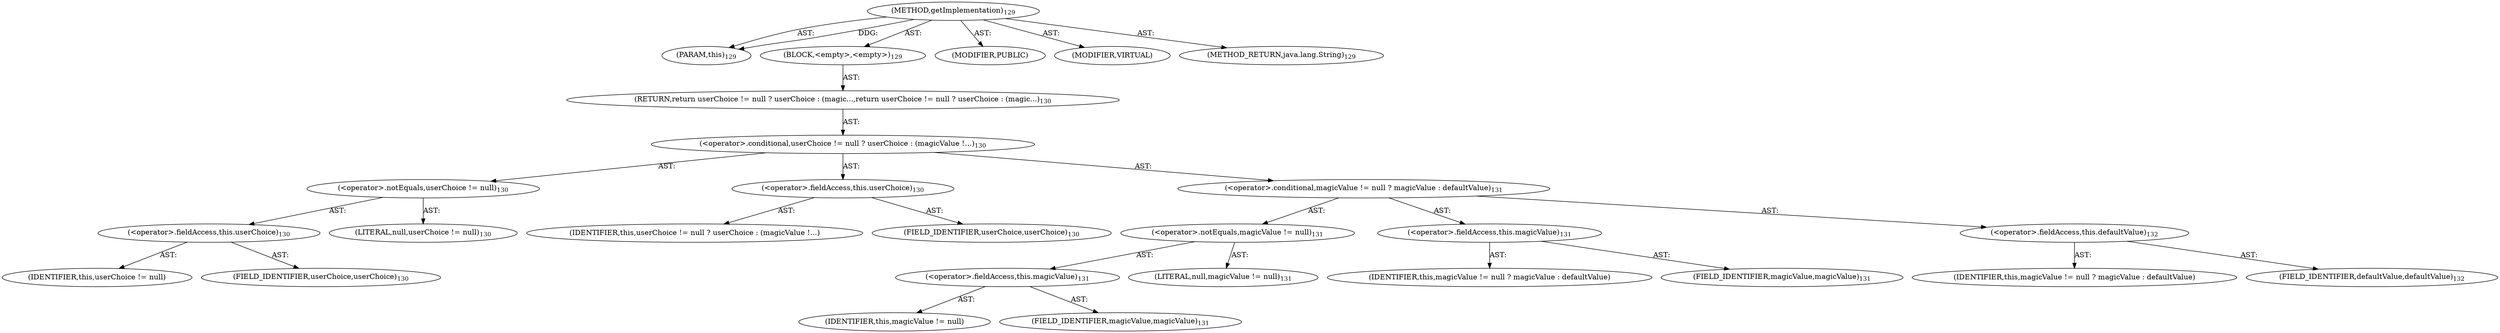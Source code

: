 digraph "getImplementation" {  
"111669149700" [label = <(METHOD,getImplementation)<SUB>129</SUB>> ]
"115964117002" [label = <(PARAM,this)<SUB>129</SUB>> ]
"25769803780" [label = <(BLOCK,&lt;empty&gt;,&lt;empty&gt;)<SUB>129</SUB>> ]
"146028888064" [label = <(RETURN,return userChoice != null ? userChoice : (magic...,return userChoice != null ? userChoice : (magic...)<SUB>130</SUB>> ]
"30064771086" [label = <(&lt;operator&gt;.conditional,userChoice != null ? userChoice : (magicValue !...)<SUB>130</SUB>> ]
"30064771087" [label = <(&lt;operator&gt;.notEquals,userChoice != null)<SUB>130</SUB>> ]
"30064771088" [label = <(&lt;operator&gt;.fieldAccess,this.userChoice)<SUB>130</SUB>> ]
"68719476749" [label = <(IDENTIFIER,this,userChoice != null)> ]
"55834574854" [label = <(FIELD_IDENTIFIER,userChoice,userChoice)<SUB>130</SUB>> ]
"90194313217" [label = <(LITERAL,null,userChoice != null)<SUB>130</SUB>> ]
"30064771089" [label = <(&lt;operator&gt;.fieldAccess,this.userChoice)<SUB>130</SUB>> ]
"68719476750" [label = <(IDENTIFIER,this,userChoice != null ? userChoice : (magicValue !...)> ]
"55834574855" [label = <(FIELD_IDENTIFIER,userChoice,userChoice)<SUB>130</SUB>> ]
"30064771090" [label = <(&lt;operator&gt;.conditional,magicValue != null ? magicValue : defaultValue)<SUB>131</SUB>> ]
"30064771091" [label = <(&lt;operator&gt;.notEquals,magicValue != null)<SUB>131</SUB>> ]
"30064771092" [label = <(&lt;operator&gt;.fieldAccess,this.magicValue)<SUB>131</SUB>> ]
"68719476751" [label = <(IDENTIFIER,this,magicValue != null)> ]
"55834574856" [label = <(FIELD_IDENTIFIER,magicValue,magicValue)<SUB>131</SUB>> ]
"90194313218" [label = <(LITERAL,null,magicValue != null)<SUB>131</SUB>> ]
"30064771093" [label = <(&lt;operator&gt;.fieldAccess,this.magicValue)<SUB>131</SUB>> ]
"68719476752" [label = <(IDENTIFIER,this,magicValue != null ? magicValue : defaultValue)> ]
"55834574857" [label = <(FIELD_IDENTIFIER,magicValue,magicValue)<SUB>131</SUB>> ]
"30064771094" [label = <(&lt;operator&gt;.fieldAccess,this.defaultValue)<SUB>132</SUB>> ]
"68719476753" [label = <(IDENTIFIER,this,magicValue != null ? magicValue : defaultValue)> ]
"55834574858" [label = <(FIELD_IDENTIFIER,defaultValue,defaultValue)<SUB>132</SUB>> ]
"133143986188" [label = <(MODIFIER,PUBLIC)> ]
"133143986189" [label = <(MODIFIER,VIRTUAL)> ]
"128849018884" [label = <(METHOD_RETURN,java.lang.String)<SUB>129</SUB>> ]
  "111669149700" -> "115964117002"  [ label = "AST: "] 
  "111669149700" -> "25769803780"  [ label = "AST: "] 
  "111669149700" -> "133143986188"  [ label = "AST: "] 
  "111669149700" -> "133143986189"  [ label = "AST: "] 
  "111669149700" -> "128849018884"  [ label = "AST: "] 
  "25769803780" -> "146028888064"  [ label = "AST: "] 
  "146028888064" -> "30064771086"  [ label = "AST: "] 
  "30064771086" -> "30064771087"  [ label = "AST: "] 
  "30064771086" -> "30064771089"  [ label = "AST: "] 
  "30064771086" -> "30064771090"  [ label = "AST: "] 
  "30064771087" -> "30064771088"  [ label = "AST: "] 
  "30064771087" -> "90194313217"  [ label = "AST: "] 
  "30064771088" -> "68719476749"  [ label = "AST: "] 
  "30064771088" -> "55834574854"  [ label = "AST: "] 
  "30064771089" -> "68719476750"  [ label = "AST: "] 
  "30064771089" -> "55834574855"  [ label = "AST: "] 
  "30064771090" -> "30064771091"  [ label = "AST: "] 
  "30064771090" -> "30064771093"  [ label = "AST: "] 
  "30064771090" -> "30064771094"  [ label = "AST: "] 
  "30064771091" -> "30064771092"  [ label = "AST: "] 
  "30064771091" -> "90194313218"  [ label = "AST: "] 
  "30064771092" -> "68719476751"  [ label = "AST: "] 
  "30064771092" -> "55834574856"  [ label = "AST: "] 
  "30064771093" -> "68719476752"  [ label = "AST: "] 
  "30064771093" -> "55834574857"  [ label = "AST: "] 
  "30064771094" -> "68719476753"  [ label = "AST: "] 
  "30064771094" -> "55834574858"  [ label = "AST: "] 
  "111669149700" -> "115964117002"  [ label = "DDG: "] 
}
